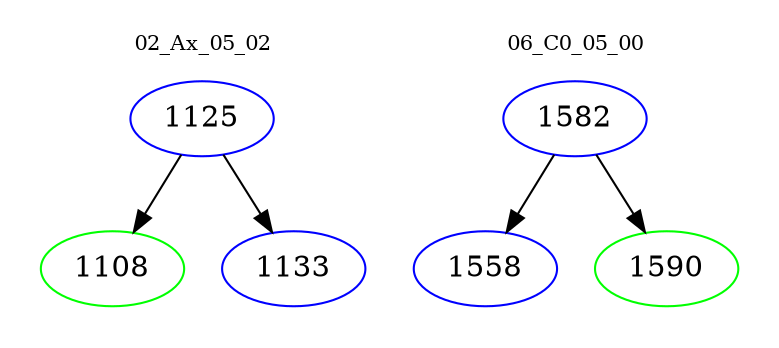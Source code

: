 digraph{
subgraph cluster_0 {
color = white
label = "02_Ax_05_02";
fontsize=10;
T0_1125 [label="1125", color="blue"]
T0_1125 -> T0_1108 [color="black"]
T0_1108 [label="1108", color="green"]
T0_1125 -> T0_1133 [color="black"]
T0_1133 [label="1133", color="blue"]
}
subgraph cluster_1 {
color = white
label = "06_C0_05_00";
fontsize=10;
T1_1582 [label="1582", color="blue"]
T1_1582 -> T1_1558 [color="black"]
T1_1558 [label="1558", color="blue"]
T1_1582 -> T1_1590 [color="black"]
T1_1590 [label="1590", color="green"]
}
}
